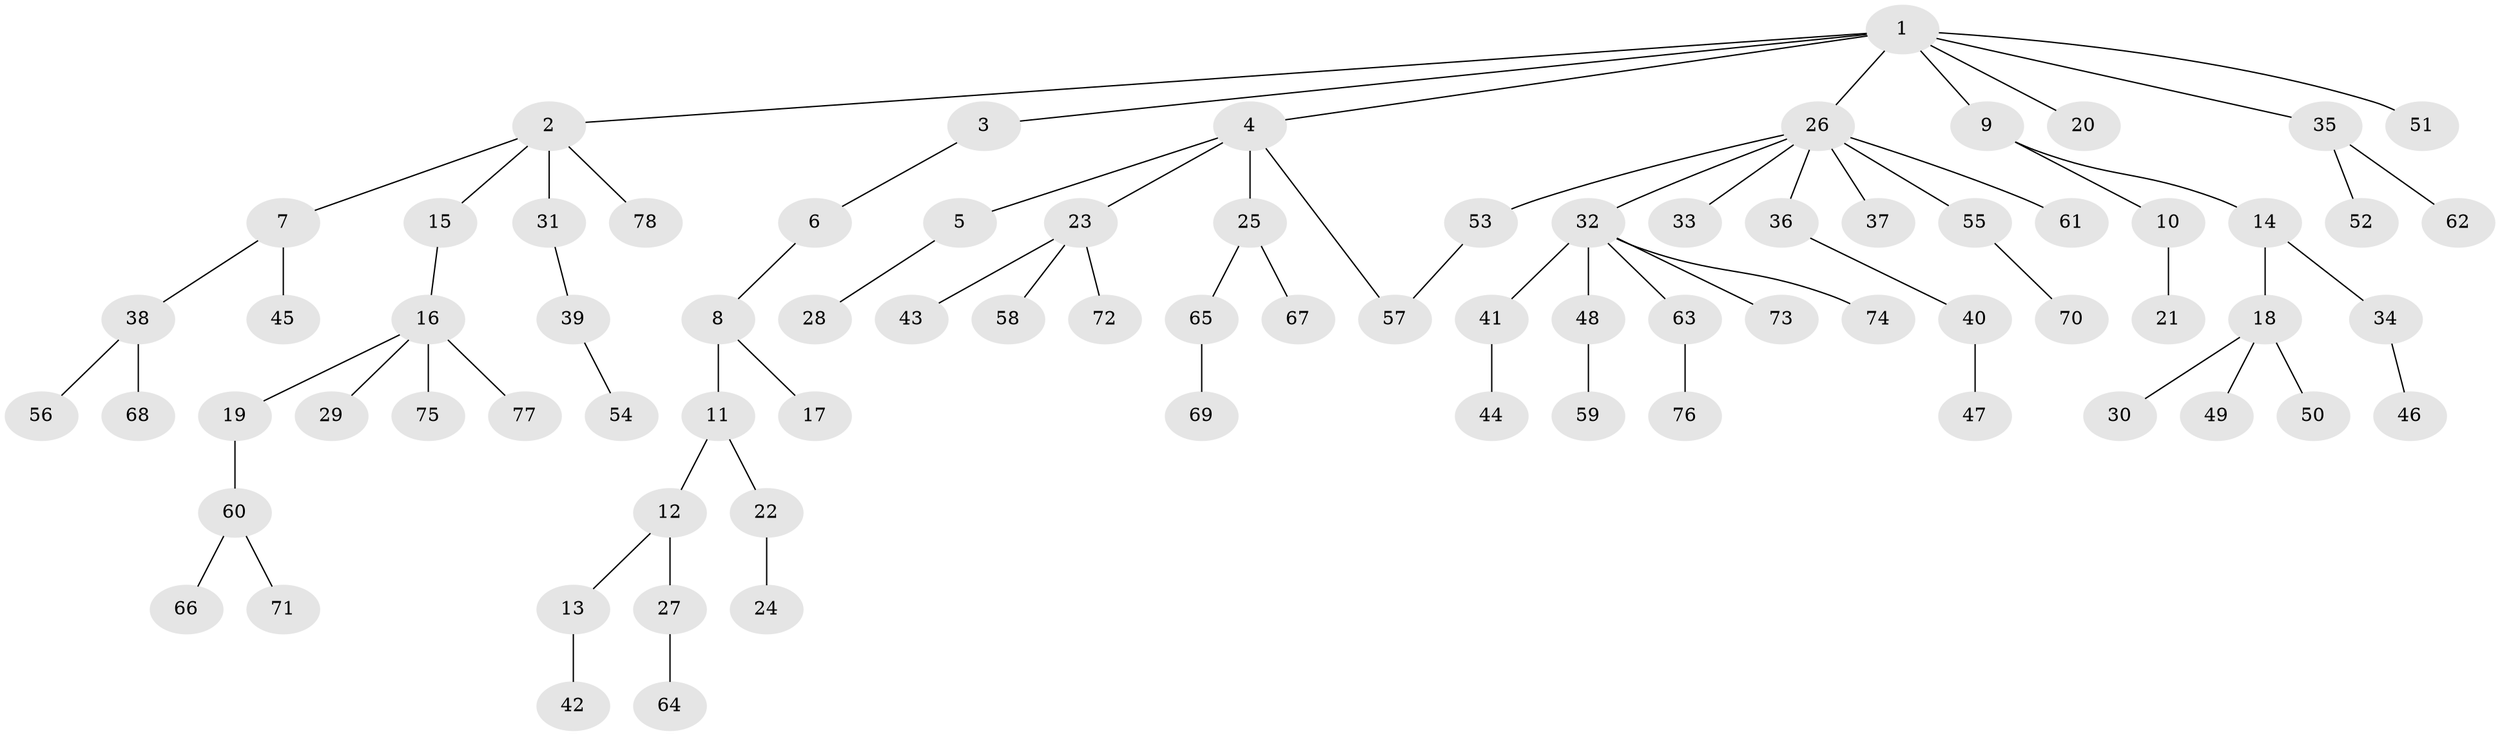 // Generated by graph-tools (version 1.1) at 2025/01/03/09/25 03:01:01]
// undirected, 78 vertices, 78 edges
graph export_dot {
graph [start="1"]
  node [color=gray90,style=filled];
  1;
  2;
  3;
  4;
  5;
  6;
  7;
  8;
  9;
  10;
  11;
  12;
  13;
  14;
  15;
  16;
  17;
  18;
  19;
  20;
  21;
  22;
  23;
  24;
  25;
  26;
  27;
  28;
  29;
  30;
  31;
  32;
  33;
  34;
  35;
  36;
  37;
  38;
  39;
  40;
  41;
  42;
  43;
  44;
  45;
  46;
  47;
  48;
  49;
  50;
  51;
  52;
  53;
  54;
  55;
  56;
  57;
  58;
  59;
  60;
  61;
  62;
  63;
  64;
  65;
  66;
  67;
  68;
  69;
  70;
  71;
  72;
  73;
  74;
  75;
  76;
  77;
  78;
  1 -- 2;
  1 -- 3;
  1 -- 4;
  1 -- 9;
  1 -- 20;
  1 -- 26;
  1 -- 35;
  1 -- 51;
  2 -- 7;
  2 -- 15;
  2 -- 31;
  2 -- 78;
  3 -- 6;
  4 -- 5;
  4 -- 23;
  4 -- 25;
  4 -- 57;
  5 -- 28;
  6 -- 8;
  7 -- 38;
  7 -- 45;
  8 -- 11;
  8 -- 17;
  9 -- 10;
  9 -- 14;
  10 -- 21;
  11 -- 12;
  11 -- 22;
  12 -- 13;
  12 -- 27;
  13 -- 42;
  14 -- 18;
  14 -- 34;
  15 -- 16;
  16 -- 19;
  16 -- 29;
  16 -- 75;
  16 -- 77;
  18 -- 30;
  18 -- 49;
  18 -- 50;
  19 -- 60;
  22 -- 24;
  23 -- 43;
  23 -- 58;
  23 -- 72;
  25 -- 65;
  25 -- 67;
  26 -- 32;
  26 -- 33;
  26 -- 36;
  26 -- 37;
  26 -- 53;
  26 -- 55;
  26 -- 61;
  27 -- 64;
  31 -- 39;
  32 -- 41;
  32 -- 48;
  32 -- 63;
  32 -- 73;
  32 -- 74;
  34 -- 46;
  35 -- 52;
  35 -- 62;
  36 -- 40;
  38 -- 56;
  38 -- 68;
  39 -- 54;
  40 -- 47;
  41 -- 44;
  48 -- 59;
  53 -- 57;
  55 -- 70;
  60 -- 66;
  60 -- 71;
  63 -- 76;
  65 -- 69;
}
